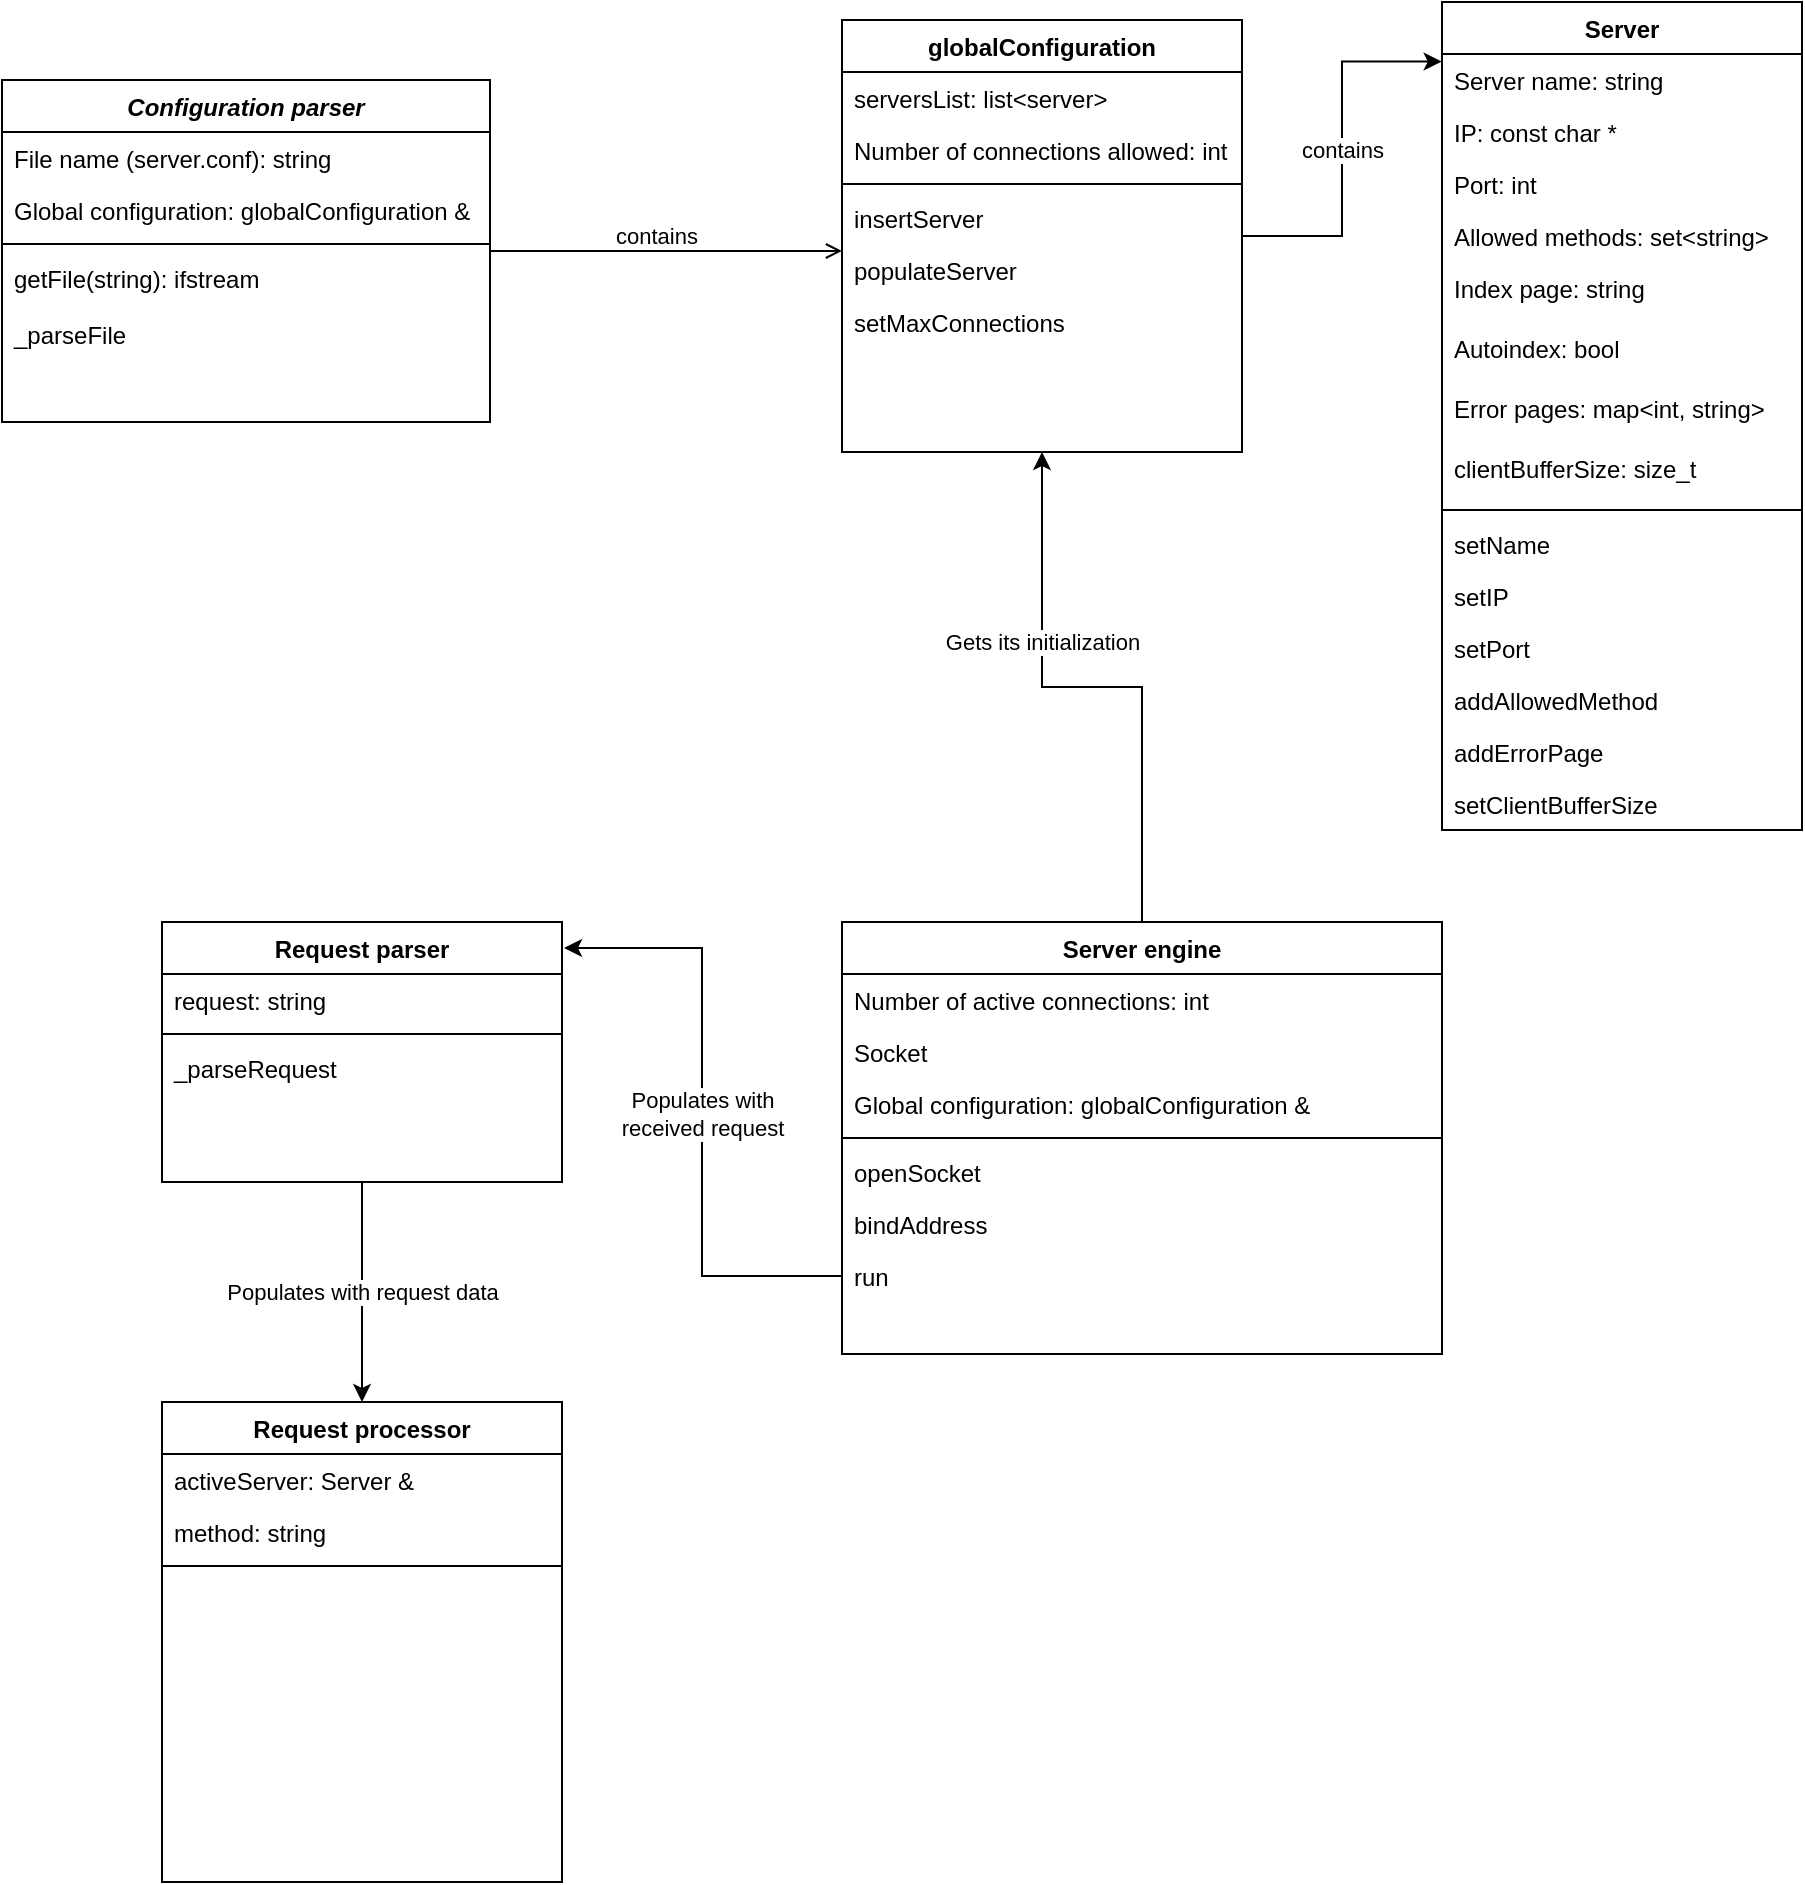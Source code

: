 <mxfile version="20.2.2" type="github">
  <diagram id="C5RBs43oDa-KdzZeNtuy" name="Page-1">
    <mxGraphModel dx="2062" dy="1110" grid="1" gridSize="10" guides="1" tooltips="1" connect="1" arrows="1" fold="1" page="1" pageScale="1" pageWidth="1000" pageHeight="1169" math="0" shadow="0">
      <root>
        <mxCell id="WIyWlLk6GJQsqaUBKTNV-0" />
        <mxCell id="WIyWlLk6GJQsqaUBKTNV-1" parent="WIyWlLk6GJQsqaUBKTNV-0" />
        <mxCell id="zkfFHV4jXpPFQw0GAbJ--0" value="Configuration parser" style="swimlane;fontStyle=3;align=center;verticalAlign=top;childLayout=stackLayout;horizontal=1;startSize=26;horizontalStack=0;resizeParent=1;resizeLast=0;collapsible=1;marginBottom=0;rounded=0;shadow=0;strokeWidth=1;" parent="WIyWlLk6GJQsqaUBKTNV-1" vertex="1">
          <mxGeometry x="10" y="129" width="244" height="171" as="geometry">
            <mxRectangle x="230" y="140" width="160" height="26" as="alternateBounds" />
          </mxGeometry>
        </mxCell>
        <mxCell id="zkfFHV4jXpPFQw0GAbJ--1" value="File name (server.conf): string" style="text;align=left;verticalAlign=top;spacingLeft=4;spacingRight=4;overflow=hidden;rotatable=0;points=[[0,0.5],[1,0.5]];portConstraint=eastwest;" parent="zkfFHV4jXpPFQw0GAbJ--0" vertex="1">
          <mxGeometry y="26" width="244" height="26" as="geometry" />
        </mxCell>
        <mxCell id="zkfFHV4jXpPFQw0GAbJ--2" value="Global configuration: globalConfiguration &amp;" style="text;align=left;verticalAlign=top;spacingLeft=4;spacingRight=4;overflow=hidden;rotatable=0;points=[[0,0.5],[1,0.5]];portConstraint=eastwest;rounded=0;shadow=0;html=0;" parent="zkfFHV4jXpPFQw0GAbJ--0" vertex="1">
          <mxGeometry y="52" width="244" height="26" as="geometry" />
        </mxCell>
        <mxCell id="zkfFHV4jXpPFQw0GAbJ--4" value="" style="line;html=1;strokeWidth=1;align=left;verticalAlign=middle;spacingTop=-1;spacingLeft=3;spacingRight=3;rotatable=0;labelPosition=right;points=[];portConstraint=eastwest;" parent="zkfFHV4jXpPFQw0GAbJ--0" vertex="1">
          <mxGeometry y="78" width="244" height="8" as="geometry" />
        </mxCell>
        <mxCell id="oprgUAEJjMY1lW2L3Nvr-45" value="getFile(string): ifstream" style="text;align=left;verticalAlign=top;spacingLeft=4;spacingRight=4;overflow=hidden;rotatable=0;points=[[0,0.5],[1,0.5]];portConstraint=eastwest;" parent="zkfFHV4jXpPFQw0GAbJ--0" vertex="1">
          <mxGeometry y="86" width="244" height="28" as="geometry" />
        </mxCell>
        <mxCell id="zkfFHV4jXpPFQw0GAbJ--5" value="_parseFile" style="text;align=left;verticalAlign=top;spacingLeft=4;spacingRight=4;overflow=hidden;rotatable=0;points=[[0,0.5],[1,0.5]];portConstraint=eastwest;" parent="zkfFHV4jXpPFQw0GAbJ--0" vertex="1">
          <mxGeometry y="114" width="244" height="30" as="geometry" />
        </mxCell>
        <mxCell id="oprgUAEJjMY1lW2L3Nvr-10" value="contains" style="edgeStyle=orthogonalEdgeStyle;rounded=0;orthogonalLoop=1;jettySize=auto;html=1;entryX=-0.001;entryY=0.072;entryDx=0;entryDy=0;entryPerimeter=0;" parent="WIyWlLk6GJQsqaUBKTNV-1" source="zkfFHV4jXpPFQw0GAbJ--17" target="oprgUAEJjMY1lW2L3Nvr-1" edge="1">
          <mxGeometry relative="1" as="geometry" />
        </mxCell>
        <mxCell id="zkfFHV4jXpPFQw0GAbJ--17" value="globalConfiguration" style="swimlane;fontStyle=1;align=center;verticalAlign=top;childLayout=stackLayout;horizontal=1;startSize=26;horizontalStack=0;resizeParent=1;resizeLast=0;collapsible=1;marginBottom=0;rounded=0;shadow=0;strokeWidth=1;" parent="WIyWlLk6GJQsqaUBKTNV-1" vertex="1">
          <mxGeometry x="430" y="99" width="200" height="216" as="geometry">
            <mxRectangle x="550" y="140" width="160" height="26" as="alternateBounds" />
          </mxGeometry>
        </mxCell>
        <mxCell id="zkfFHV4jXpPFQw0GAbJ--18" value="serversList: list&lt;server&gt;" style="text;align=left;verticalAlign=top;spacingLeft=4;spacingRight=4;overflow=hidden;rotatable=0;points=[[0,0.5],[1,0.5]];portConstraint=eastwest;" parent="zkfFHV4jXpPFQw0GAbJ--17" vertex="1">
          <mxGeometry y="26" width="200" height="26" as="geometry" />
        </mxCell>
        <mxCell id="zkfFHV4jXpPFQw0GAbJ--19" value="Number of connections allowed: int" style="text;align=left;verticalAlign=top;spacingLeft=4;spacingRight=4;overflow=hidden;rotatable=0;points=[[0,0.5],[1,0.5]];portConstraint=eastwest;rounded=0;shadow=0;html=0;" parent="zkfFHV4jXpPFQw0GAbJ--17" vertex="1">
          <mxGeometry y="52" width="200" height="26" as="geometry" />
        </mxCell>
        <mxCell id="zkfFHV4jXpPFQw0GAbJ--23" value="" style="line;html=1;strokeWidth=1;align=left;verticalAlign=middle;spacingTop=-1;spacingLeft=3;spacingRight=3;rotatable=0;labelPosition=right;points=[];portConstraint=eastwest;" parent="zkfFHV4jXpPFQw0GAbJ--17" vertex="1">
          <mxGeometry y="78" width="200" height="8" as="geometry" />
        </mxCell>
        <mxCell id="zkfFHV4jXpPFQw0GAbJ--24" value="insertServer" style="text;align=left;verticalAlign=top;spacingLeft=4;spacingRight=4;overflow=hidden;rotatable=0;points=[[0,0.5],[1,0.5]];portConstraint=eastwest;" parent="zkfFHV4jXpPFQw0GAbJ--17" vertex="1">
          <mxGeometry y="86" width="200" height="26" as="geometry" />
        </mxCell>
        <mxCell id="zkfFHV4jXpPFQw0GAbJ--25" value="populateServer" style="text;align=left;verticalAlign=top;spacingLeft=4;spacingRight=4;overflow=hidden;rotatable=0;points=[[0,0.5],[1,0.5]];portConstraint=eastwest;" parent="zkfFHV4jXpPFQw0GAbJ--17" vertex="1">
          <mxGeometry y="112" width="200" height="26" as="geometry" />
        </mxCell>
        <mxCell id="oprgUAEJjMY1lW2L3Nvr-37" value="setMaxConnections" style="text;align=left;verticalAlign=top;spacingLeft=4;spacingRight=4;overflow=hidden;rotatable=0;points=[[0,0.5],[1,0.5]];portConstraint=eastwest;" parent="zkfFHV4jXpPFQw0GAbJ--17" vertex="1">
          <mxGeometry y="138" width="200" height="26" as="geometry" />
        </mxCell>
        <mxCell id="zkfFHV4jXpPFQw0GAbJ--26" value="contains" style="endArrow=open;shadow=0;strokeWidth=1;rounded=0;endFill=1;edgeStyle=elbowEdgeStyle;elbow=vertical;" parent="WIyWlLk6GJQsqaUBKTNV-1" source="zkfFHV4jXpPFQw0GAbJ--0" target="zkfFHV4jXpPFQw0GAbJ--17" edge="1">
          <mxGeometry x="-0.053" y="8" relative="1" as="geometry">
            <mxPoint x="344" y="201" as="sourcePoint" />
            <mxPoint x="504" y="201" as="targetPoint" />
            <mxPoint as="offset" />
          </mxGeometry>
        </mxCell>
        <mxCell id="oprgUAEJjMY1lW2L3Nvr-1" value="Server" style="swimlane;fontStyle=1;align=center;verticalAlign=top;childLayout=stackLayout;horizontal=1;startSize=26;horizontalStack=0;resizeParent=1;resizeLast=0;collapsible=1;marginBottom=0;rounded=0;shadow=0;strokeWidth=1;" parent="WIyWlLk6GJQsqaUBKTNV-1" vertex="1">
          <mxGeometry x="730" y="90" width="180" height="414" as="geometry">
            <mxRectangle x="550" y="140" width="160" height="26" as="alternateBounds" />
          </mxGeometry>
        </mxCell>
        <mxCell id="oprgUAEJjMY1lW2L3Nvr-3" value="Server name: string" style="text;align=left;verticalAlign=top;spacingLeft=4;spacingRight=4;overflow=hidden;rotatable=0;points=[[0,0.5],[1,0.5]];portConstraint=eastwest;rounded=0;shadow=0;html=0;fontStyle=0" parent="oprgUAEJjMY1lW2L3Nvr-1" vertex="1">
          <mxGeometry y="26" width="180" height="26" as="geometry" />
        </mxCell>
        <mxCell id="oprgUAEJjMY1lW2L3Nvr-2" value="IP: const char *" style="text;align=left;verticalAlign=top;spacingLeft=4;spacingRight=4;overflow=hidden;rotatable=0;points=[[0,0.5],[1,0.5]];portConstraint=eastwest;fontStyle=0" parent="oprgUAEJjMY1lW2L3Nvr-1" vertex="1">
          <mxGeometry y="52" width="180" height="26" as="geometry" />
        </mxCell>
        <mxCell id="oprgUAEJjMY1lW2L3Nvr-4" value="Port: int" style="text;align=left;verticalAlign=top;spacingLeft=4;spacingRight=4;overflow=hidden;rotatable=0;points=[[0,0.5],[1,0.5]];portConstraint=eastwest;rounded=0;shadow=0;html=0;fontStyle=0" parent="oprgUAEJjMY1lW2L3Nvr-1" vertex="1">
          <mxGeometry y="78" width="180" height="26" as="geometry" />
        </mxCell>
        <mxCell id="oprgUAEJjMY1lW2L3Nvr-5" value="Allowed methods: set&lt;string&gt;" style="text;align=left;verticalAlign=top;spacingLeft=4;spacingRight=4;overflow=hidden;rotatable=0;points=[[0,0.5],[1,0.5]];portConstraint=eastwest;rounded=0;shadow=0;html=0;fontStyle=0" parent="oprgUAEJjMY1lW2L3Nvr-1" vertex="1">
          <mxGeometry y="104" width="180" height="26" as="geometry" />
        </mxCell>
        <mxCell id="oprgUAEJjMY1lW2L3Nvr-6" value="Index page: string" style="text;align=left;verticalAlign=top;spacingLeft=4;spacingRight=4;overflow=hidden;rotatable=0;points=[[0,0.5],[1,0.5]];portConstraint=eastwest;rounded=0;shadow=0;html=0;fontStyle=0" parent="oprgUAEJjMY1lW2L3Nvr-1" vertex="1">
          <mxGeometry y="130" width="180" height="30" as="geometry" />
        </mxCell>
        <mxCell id="oprgUAEJjMY1lW2L3Nvr-36" value="Autoindex: bool" style="text;align=left;verticalAlign=top;spacingLeft=4;spacingRight=4;overflow=hidden;rotatable=0;points=[[0,0.5],[1,0.5]];portConstraint=eastwest;rounded=0;shadow=0;html=0;fontStyle=0" parent="oprgUAEJjMY1lW2L3Nvr-1" vertex="1">
          <mxGeometry y="160" width="180" height="30" as="geometry" />
        </mxCell>
        <mxCell id="oprgUAEJjMY1lW2L3Nvr-35" value="Error pages: map&lt;int, string&gt;" style="text;align=left;verticalAlign=top;spacingLeft=4;spacingRight=4;overflow=hidden;rotatable=0;points=[[0,0.5],[1,0.5]];portConstraint=eastwest;rounded=0;shadow=0;html=0;fontStyle=0" parent="oprgUAEJjMY1lW2L3Nvr-1" vertex="1">
          <mxGeometry y="190" width="180" height="30" as="geometry" />
        </mxCell>
        <mxCell id="oprgUAEJjMY1lW2L3Nvr-34" value="clientBufferSize: size_t" style="text;align=left;verticalAlign=top;spacingLeft=4;spacingRight=4;overflow=hidden;rotatable=0;points=[[0,0.5],[1,0.5]];portConstraint=eastwest;rounded=0;shadow=0;html=0;fontStyle=0" parent="oprgUAEJjMY1lW2L3Nvr-1" vertex="1">
          <mxGeometry y="220" width="180" height="30" as="geometry" />
        </mxCell>
        <mxCell id="oprgUAEJjMY1lW2L3Nvr-7" value="" style="line;html=1;strokeWidth=1;align=left;verticalAlign=middle;spacingTop=-1;spacingLeft=3;spacingRight=3;rotatable=0;labelPosition=right;points=[];portConstraint=eastwest;" parent="oprgUAEJjMY1lW2L3Nvr-1" vertex="1">
          <mxGeometry y="250" width="180" height="8" as="geometry" />
        </mxCell>
        <mxCell id="oprgUAEJjMY1lW2L3Nvr-9" value="setName" style="text;align=left;verticalAlign=top;spacingLeft=4;spacingRight=4;overflow=hidden;rotatable=0;points=[[0,0.5],[1,0.5]];portConstraint=eastwest;" parent="oprgUAEJjMY1lW2L3Nvr-1" vertex="1">
          <mxGeometry y="258" width="180" height="26" as="geometry" />
        </mxCell>
        <mxCell id="oprgUAEJjMY1lW2L3Nvr-8" value="setIP" style="text;align=left;verticalAlign=top;spacingLeft=4;spacingRight=4;overflow=hidden;rotatable=0;points=[[0,0.5],[1,0.5]];portConstraint=eastwest;" parent="oprgUAEJjMY1lW2L3Nvr-1" vertex="1">
          <mxGeometry y="284" width="180" height="26" as="geometry" />
        </mxCell>
        <mxCell id="oprgUAEJjMY1lW2L3Nvr-17" value="setPort" style="text;align=left;verticalAlign=top;spacingLeft=4;spacingRight=4;overflow=hidden;rotatable=0;points=[[0,0.5],[1,0.5]];portConstraint=eastwest;" parent="oprgUAEJjMY1lW2L3Nvr-1" vertex="1">
          <mxGeometry y="310" width="180" height="26" as="geometry" />
        </mxCell>
        <mxCell id="oprgUAEJjMY1lW2L3Nvr-18" value="addAllowedMethod" style="text;align=left;verticalAlign=top;spacingLeft=4;spacingRight=4;overflow=hidden;rotatable=0;points=[[0,0.5],[1,0.5]];portConstraint=eastwest;" parent="oprgUAEJjMY1lW2L3Nvr-1" vertex="1">
          <mxGeometry y="336" width="180" height="26" as="geometry" />
        </mxCell>
        <mxCell id="qIc10v1bF7AHO4W7wMpP-0" value="addErrorPage" style="text;align=left;verticalAlign=top;spacingLeft=4;spacingRight=4;overflow=hidden;rotatable=0;points=[[0,0.5],[1,0.5]];portConstraint=eastwest;" parent="oprgUAEJjMY1lW2L3Nvr-1" vertex="1">
          <mxGeometry y="362" width="180" height="26" as="geometry" />
        </mxCell>
        <mxCell id="oprgUAEJjMY1lW2L3Nvr-33" value="setClientBufferSize" style="text;align=left;verticalAlign=top;spacingLeft=4;spacingRight=4;overflow=hidden;rotatable=0;points=[[0,0.5],[1,0.5]];portConstraint=eastwest;" parent="oprgUAEJjMY1lW2L3Nvr-1" vertex="1">
          <mxGeometry y="388" width="180" height="26" as="geometry" />
        </mxCell>
        <mxCell id="oprgUAEJjMY1lW2L3Nvr-40" value="Gets its initialization" style="edgeStyle=orthogonalEdgeStyle;rounded=0;orthogonalLoop=1;jettySize=auto;html=1;exitX=0.5;exitY=0;exitDx=0;exitDy=0;entryX=0.5;entryY=1;entryDx=0;entryDy=0;" parent="WIyWlLk6GJQsqaUBKTNV-1" source="oprgUAEJjMY1lW2L3Nvr-11" target="zkfFHV4jXpPFQw0GAbJ--17" edge="1">
          <mxGeometry x="0.333" relative="1" as="geometry">
            <mxPoint as="offset" />
          </mxGeometry>
        </mxCell>
        <mxCell id="oprgUAEJjMY1lW2L3Nvr-11" value="Server engine" style="swimlane;fontStyle=1;align=center;verticalAlign=top;childLayout=stackLayout;horizontal=1;startSize=26;horizontalStack=0;resizeParent=1;resizeLast=0;collapsible=1;marginBottom=0;rounded=0;shadow=0;strokeWidth=1;" parent="WIyWlLk6GJQsqaUBKTNV-1" vertex="1">
          <mxGeometry x="430" y="550" width="300" height="216" as="geometry">
            <mxRectangle x="550" y="140" width="160" height="26" as="alternateBounds" />
          </mxGeometry>
        </mxCell>
        <mxCell id="oprgUAEJjMY1lW2L3Nvr-12" value="Number of active connections: int" style="text;align=left;verticalAlign=top;spacingLeft=4;spacingRight=4;overflow=hidden;rotatable=0;points=[[0,0.5],[1,0.5]];portConstraint=eastwest;" parent="oprgUAEJjMY1lW2L3Nvr-11" vertex="1">
          <mxGeometry y="26" width="300" height="26" as="geometry" />
        </mxCell>
        <mxCell id="oprgUAEJjMY1lW2L3Nvr-44" value="Socket" style="text;align=left;verticalAlign=top;spacingLeft=4;spacingRight=4;overflow=hidden;rotatable=0;points=[[0,0.5],[1,0.5]];portConstraint=eastwest;" parent="oprgUAEJjMY1lW2L3Nvr-11" vertex="1">
          <mxGeometry y="52" width="300" height="26" as="geometry" />
        </mxCell>
        <mxCell id="wvSWcAqAvISwRuBZr9na-14" value="Global configuration: globalConfiguration &amp;" style="text;align=left;verticalAlign=top;spacingLeft=4;spacingRight=4;overflow=hidden;rotatable=0;points=[[0,0.5],[1,0.5]];portConstraint=eastwest;" vertex="1" parent="oprgUAEJjMY1lW2L3Nvr-11">
          <mxGeometry y="78" width="300" height="26" as="geometry" />
        </mxCell>
        <mxCell id="oprgUAEJjMY1lW2L3Nvr-14" value="" style="line;html=1;strokeWidth=1;align=left;verticalAlign=middle;spacingTop=-1;spacingLeft=3;spacingRight=3;rotatable=0;labelPosition=right;points=[];portConstraint=eastwest;" parent="oprgUAEJjMY1lW2L3Nvr-11" vertex="1">
          <mxGeometry y="104" width="300" height="8" as="geometry" />
        </mxCell>
        <mxCell id="oprgUAEJjMY1lW2L3Nvr-15" value="openSocket" style="text;align=left;verticalAlign=top;spacingLeft=4;spacingRight=4;overflow=hidden;rotatable=0;points=[[0,0.5],[1,0.5]];portConstraint=eastwest;" parent="oprgUAEJjMY1lW2L3Nvr-11" vertex="1">
          <mxGeometry y="112" width="300" height="26" as="geometry" />
        </mxCell>
        <mxCell id="oprgUAEJjMY1lW2L3Nvr-16" value="bindAddress" style="text;align=left;verticalAlign=top;spacingLeft=4;spacingRight=4;overflow=hidden;rotatable=0;points=[[0,0.5],[1,0.5]];portConstraint=eastwest;" parent="oprgUAEJjMY1lW2L3Nvr-11" vertex="1">
          <mxGeometry y="138" width="300" height="26" as="geometry" />
        </mxCell>
        <mxCell id="wvSWcAqAvISwRuBZr9na-0" value="run" style="text;align=left;verticalAlign=top;spacingLeft=4;spacingRight=4;overflow=hidden;rotatable=0;points=[[0,0.5],[1,0.5]];portConstraint=eastwest;" vertex="1" parent="oprgUAEJjMY1lW2L3Nvr-11">
          <mxGeometry y="164" width="300" height="26" as="geometry" />
        </mxCell>
        <mxCell id="wvSWcAqAvISwRuBZr9na-16" value="Populates with request data" style="edgeStyle=orthogonalEdgeStyle;rounded=0;orthogonalLoop=1;jettySize=auto;html=1;" edge="1" parent="WIyWlLk6GJQsqaUBKTNV-1" source="wvSWcAqAvISwRuBZr9na-1" target="wvSWcAqAvISwRuBZr9na-8">
          <mxGeometry relative="1" as="geometry" />
        </mxCell>
        <mxCell id="wvSWcAqAvISwRuBZr9na-1" value="Request parser" style="swimlane;fontStyle=1;align=center;verticalAlign=top;childLayout=stackLayout;horizontal=1;startSize=26;horizontalStack=0;resizeParent=1;resizeLast=0;collapsible=1;marginBottom=0;rounded=0;shadow=0;strokeWidth=1;" vertex="1" parent="WIyWlLk6GJQsqaUBKTNV-1">
          <mxGeometry x="90" y="550" width="200" height="130" as="geometry">
            <mxRectangle x="550" y="140" width="160" height="26" as="alternateBounds" />
          </mxGeometry>
        </mxCell>
        <mxCell id="wvSWcAqAvISwRuBZr9na-2" value="request: string" style="text;align=left;verticalAlign=top;spacingLeft=4;spacingRight=4;overflow=hidden;rotatable=0;points=[[0,0.5],[1,0.5]];portConstraint=eastwest;" vertex="1" parent="wvSWcAqAvISwRuBZr9na-1">
          <mxGeometry y="26" width="200" height="26" as="geometry" />
        </mxCell>
        <mxCell id="wvSWcAqAvISwRuBZr9na-4" value="" style="line;html=1;strokeWidth=1;align=left;verticalAlign=middle;spacingTop=-1;spacingLeft=3;spacingRight=3;rotatable=0;labelPosition=right;points=[];portConstraint=eastwest;" vertex="1" parent="wvSWcAqAvISwRuBZr9na-1">
          <mxGeometry y="52" width="200" height="8" as="geometry" />
        </mxCell>
        <mxCell id="wvSWcAqAvISwRuBZr9na-6" value="_parseRequest" style="text;align=left;verticalAlign=top;spacingLeft=4;spacingRight=4;overflow=hidden;rotatable=0;points=[[0,0.5],[1,0.5]];portConstraint=eastwest;" vertex="1" parent="wvSWcAqAvISwRuBZr9na-1">
          <mxGeometry y="60" width="200" height="26" as="geometry" />
        </mxCell>
        <mxCell id="wvSWcAqAvISwRuBZr9na-8" value="Request processor" style="swimlane;fontStyle=1;align=center;verticalAlign=top;childLayout=stackLayout;horizontal=1;startSize=26;horizontalStack=0;resizeParent=1;resizeLast=0;collapsible=1;marginBottom=0;rounded=0;shadow=0;strokeWidth=1;" vertex="1" parent="WIyWlLk6GJQsqaUBKTNV-1">
          <mxGeometry x="90" y="790" width="200" height="240" as="geometry">
            <mxRectangle x="550" y="140" width="160" height="26" as="alternateBounds" />
          </mxGeometry>
        </mxCell>
        <mxCell id="wvSWcAqAvISwRuBZr9na-9" value="activeServer: Server &amp;" style="text;align=left;verticalAlign=top;spacingLeft=4;spacingRight=4;overflow=hidden;rotatable=0;points=[[0,0.5],[1,0.5]];portConstraint=eastwest;" vertex="1" parent="wvSWcAqAvISwRuBZr9na-8">
          <mxGeometry y="26" width="200" height="26" as="geometry" />
        </mxCell>
        <mxCell id="wvSWcAqAvISwRuBZr9na-19" value="method: string" style="text;align=left;verticalAlign=top;spacingLeft=4;spacingRight=4;overflow=hidden;rotatable=0;points=[[0,0.5],[1,0.5]];portConstraint=eastwest;" vertex="1" parent="wvSWcAqAvISwRuBZr9na-8">
          <mxGeometry y="52" width="200" height="26" as="geometry" />
        </mxCell>
        <mxCell id="wvSWcAqAvISwRuBZr9na-10" value="" style="line;html=1;strokeWidth=1;align=left;verticalAlign=middle;spacingTop=-1;spacingLeft=3;spacingRight=3;rotatable=0;labelPosition=right;points=[];portConstraint=eastwest;" vertex="1" parent="wvSWcAqAvISwRuBZr9na-8">
          <mxGeometry y="78" width="200" height="8" as="geometry" />
        </mxCell>
        <mxCell id="wvSWcAqAvISwRuBZr9na-13" value="Populates with&lt;br&gt;received request" style="edgeStyle=orthogonalEdgeStyle;rounded=0;orthogonalLoop=1;jettySize=auto;html=1;entryX=1.005;entryY=0.1;entryDx=0;entryDy=0;entryPerimeter=0;" edge="1" parent="WIyWlLk6GJQsqaUBKTNV-1" source="wvSWcAqAvISwRuBZr9na-0" target="wvSWcAqAvISwRuBZr9na-1">
          <mxGeometry relative="1" as="geometry" />
        </mxCell>
      </root>
    </mxGraphModel>
  </diagram>
</mxfile>
